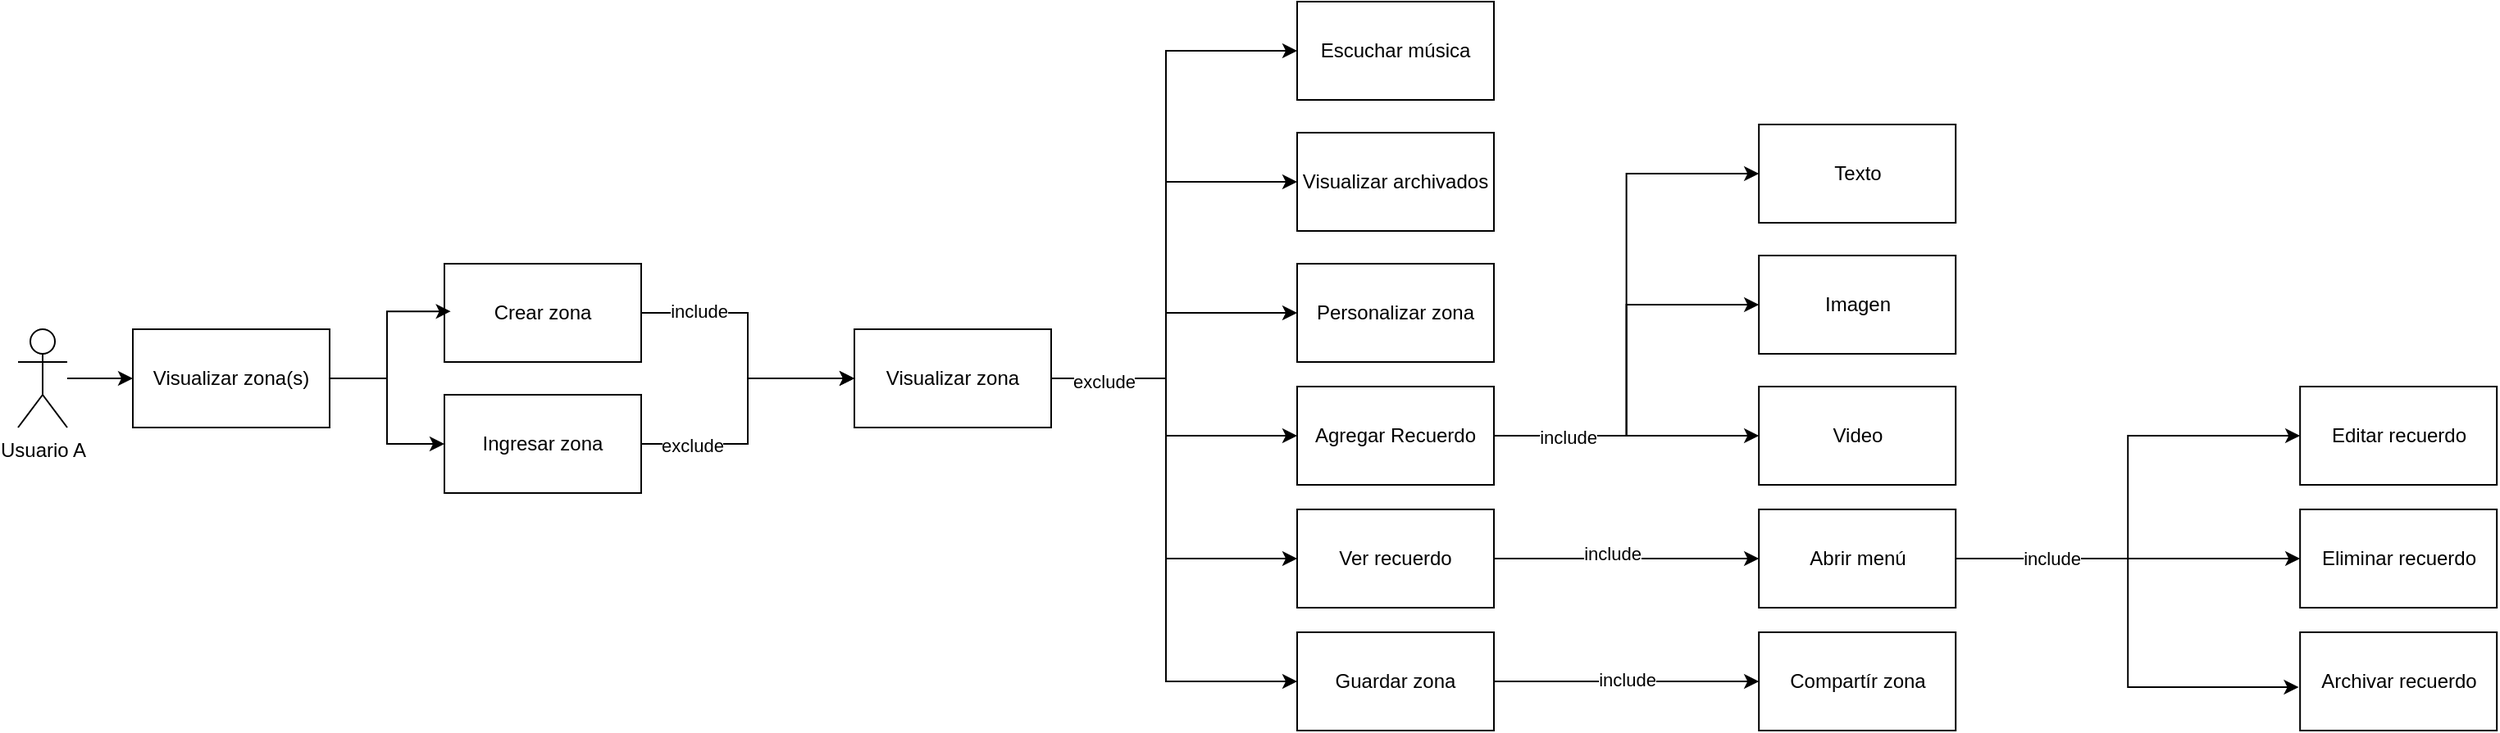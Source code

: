 <mxfile version="27.2.0">
  <diagram name="Page-1" id="tjWYGv6dYZ68JQAWaqvs">
    <mxGraphModel dx="1306" dy="711" grid="1" gridSize="10" guides="1" tooltips="1" connect="1" arrows="1" fold="1" page="1" pageScale="1" pageWidth="850" pageHeight="1100" math="0" shadow="0">
      <root>
        <mxCell id="0" />
        <mxCell id="1" parent="0" />
        <mxCell id="ekeXqVOjkHd2DoKavvex-19" style="edgeStyle=orthogonalEdgeStyle;rounded=0;orthogonalLoop=1;jettySize=auto;html=1;entryX=0;entryY=0.5;entryDx=0;entryDy=0;" parent="1" source="9AseFqFGKK6DM0dfCawy-1" target="ekeXqVOjkHd2DoKavvex-3" edge="1">
          <mxGeometry relative="1" as="geometry" />
        </mxCell>
        <mxCell id="9AseFqFGKK6DM0dfCawy-1" value="Usuario A" style="shape=umlActor;verticalLabelPosition=bottom;verticalAlign=top;html=1;outlineConnect=0;" parent="1" vertex="1">
          <mxGeometry x="80" y="290" width="30" height="60" as="geometry" />
        </mxCell>
        <mxCell id="ekeXqVOjkHd2DoKavvex-35" style="edgeStyle=orthogonalEdgeStyle;rounded=0;orthogonalLoop=1;jettySize=auto;html=1;entryX=0;entryY=0.5;entryDx=0;entryDy=0;" parent="1" source="9AseFqFGKK6DM0dfCawy-2" target="ekeXqVOjkHd2DoKavvex-22" edge="1">
          <mxGeometry relative="1" as="geometry" />
        </mxCell>
        <mxCell id="ekeXqVOjkHd2DoKavvex-57" value="include" style="edgeLabel;html=1;align=center;verticalAlign=middle;resizable=0;points=[];" parent="ekeXqVOjkHd2DoKavvex-35" vertex="1" connectable="0">
          <mxGeometry x="-0.587" y="1" relative="1" as="geometry">
            <mxPoint as="offset" />
          </mxGeometry>
        </mxCell>
        <mxCell id="9AseFqFGKK6DM0dfCawy-2" value="Crear zona" style="rounded=0;whiteSpace=wrap;html=1;" parent="1" vertex="1">
          <mxGeometry x="340" y="250" width="120" height="60" as="geometry" />
        </mxCell>
        <mxCell id="9AseFqFGKK6DM0dfCawy-5" value="Personalizar zona" style="rounded=0;whiteSpace=wrap;html=1;" parent="1" vertex="1">
          <mxGeometry x="860" y="250" width="120" height="60" as="geometry" />
        </mxCell>
        <mxCell id="9AseFqFGKK6DM0dfCawy-6" value="Editar recuerdo" style="rounded=0;whiteSpace=wrap;html=1;" parent="1" vertex="1">
          <mxGeometry x="1471.58" y="325" width="120" height="60" as="geometry" />
        </mxCell>
        <mxCell id="9AseFqFGKK6DM0dfCawy-7" value="Visualizar archivados" style="rounded=0;whiteSpace=wrap;html=1;" parent="1" vertex="1">
          <mxGeometry x="860" y="170" width="120" height="60" as="geometry" />
        </mxCell>
        <mxCell id="9AseFqFGKK6DM0dfCawy-8" value="Eliminar recuerdo" style="rounded=0;whiteSpace=wrap;html=1;" parent="1" vertex="1">
          <mxGeometry x="1471.58" y="400" width="120" height="60" as="geometry" />
        </mxCell>
        <mxCell id="ekeXqVOjkHd2DoKavvex-1" value="Archivar recuerdo" style="rounded=0;whiteSpace=wrap;html=1;" parent="1" vertex="1">
          <mxGeometry x="1471.58" y="475" width="120" height="60" as="geometry" />
        </mxCell>
        <mxCell id="ekeXqVOjkHd2DoKavvex-15" style="edgeStyle=orthogonalEdgeStyle;rounded=0;orthogonalLoop=1;jettySize=auto;html=1;exitX=1;exitY=0.5;exitDx=0;exitDy=0;" parent="1" source="ekeXqVOjkHd2DoKavvex-2" target="ekeXqVOjkHd2DoKavvex-4" edge="1">
          <mxGeometry relative="1" as="geometry" />
        </mxCell>
        <mxCell id="ekeXqVOjkHd2DoKavvex-55" value="include" style="edgeLabel;html=1;align=center;verticalAlign=middle;resizable=0;points=[];" parent="ekeXqVOjkHd2DoKavvex-15" vertex="1" connectable="0">
          <mxGeometry x="-0.006" y="1" relative="1" as="geometry">
            <mxPoint as="offset" />
          </mxGeometry>
        </mxCell>
        <mxCell id="ekeXqVOjkHd2DoKavvex-2" value="Guardar zona" style="rounded=0;whiteSpace=wrap;html=1;" parent="1" vertex="1">
          <mxGeometry x="860" y="475" width="120" height="60" as="geometry" />
        </mxCell>
        <mxCell id="ekeXqVOjkHd2DoKavvex-38" style="edgeStyle=orthogonalEdgeStyle;rounded=0;orthogonalLoop=1;jettySize=auto;html=1;exitX=1;exitY=0.5;exitDx=0;exitDy=0;entryX=0;entryY=0.5;entryDx=0;entryDy=0;" parent="1" source="ekeXqVOjkHd2DoKavvex-3" target="ekeXqVOjkHd2DoKavvex-36" edge="1">
          <mxGeometry relative="1" as="geometry" />
        </mxCell>
        <mxCell id="ekeXqVOjkHd2DoKavvex-3" value="Visualizar zona(s)" style="rounded=0;whiteSpace=wrap;html=1;" parent="1" vertex="1">
          <mxGeometry x="150" y="290" width="120" height="60" as="geometry" />
        </mxCell>
        <mxCell id="ekeXqVOjkHd2DoKavvex-4" value="Compartír zona" style="rounded=0;whiteSpace=wrap;html=1;" parent="1" vertex="1">
          <mxGeometry x="1141.58" y="475" width="120" height="60" as="geometry" />
        </mxCell>
        <mxCell id="ekeXqVOjkHd2DoKavvex-9" style="edgeStyle=orthogonalEdgeStyle;rounded=0;orthogonalLoop=1;jettySize=auto;html=1;" parent="1" source="ekeXqVOjkHd2DoKavvex-5" target="ekeXqVOjkHd2DoKavvex-6" edge="1">
          <mxGeometry relative="1" as="geometry" />
        </mxCell>
        <mxCell id="ekeXqVOjkHd2DoKavvex-53" value="include" style="edgeLabel;html=1;align=center;verticalAlign=middle;resizable=0;points=[];" parent="ekeXqVOjkHd2DoKavvex-9" vertex="1" connectable="0">
          <mxGeometry x="-0.115" y="3" relative="1" as="geometry">
            <mxPoint as="offset" />
          </mxGeometry>
        </mxCell>
        <mxCell id="ekeXqVOjkHd2DoKavvex-5" value="Ver recuerdo" style="rounded=0;whiteSpace=wrap;html=1;" parent="1" vertex="1">
          <mxGeometry x="860" y="400" width="120" height="60" as="geometry" />
        </mxCell>
        <mxCell id="ekeXqVOjkHd2DoKavvex-10" style="edgeStyle=orthogonalEdgeStyle;rounded=0;orthogonalLoop=1;jettySize=auto;html=1;exitX=1;exitY=0.5;exitDx=0;exitDy=0;entryX=0;entryY=0.5;entryDx=0;entryDy=0;" parent="1" source="ekeXqVOjkHd2DoKavvex-6" target="9AseFqFGKK6DM0dfCawy-6" edge="1">
          <mxGeometry relative="1" as="geometry" />
        </mxCell>
        <mxCell id="ekeXqVOjkHd2DoKavvex-11" style="edgeStyle=orthogonalEdgeStyle;rounded=0;orthogonalLoop=1;jettySize=auto;html=1;exitX=1;exitY=0.5;exitDx=0;exitDy=0;" parent="1" source="ekeXqVOjkHd2DoKavvex-6" target="9AseFqFGKK6DM0dfCawy-8" edge="1">
          <mxGeometry relative="1" as="geometry" />
        </mxCell>
        <mxCell id="ekeXqVOjkHd2DoKavvex-6" value="Abrir menú" style="rounded=0;whiteSpace=wrap;html=1;" parent="1" vertex="1">
          <mxGeometry x="1141.58" y="400" width="120" height="60" as="geometry" />
        </mxCell>
        <mxCell id="ekeXqVOjkHd2DoKavvex-12" style="edgeStyle=orthogonalEdgeStyle;rounded=0;orthogonalLoop=1;jettySize=auto;html=1;exitX=1;exitY=0.5;exitDx=0;exitDy=0;entryX=-0.007;entryY=0.559;entryDx=0;entryDy=0;entryPerimeter=0;" parent="1" source="ekeXqVOjkHd2DoKavvex-6" target="ekeXqVOjkHd2DoKavvex-1" edge="1">
          <mxGeometry relative="1" as="geometry" />
        </mxCell>
        <mxCell id="ekeXqVOjkHd2DoKavvex-54" value="include" style="edgeLabel;html=1;align=center;verticalAlign=middle;resizable=0;points=[];" parent="ekeXqVOjkHd2DoKavvex-12" vertex="1" connectable="0">
          <mxGeometry x="-0.597" relative="1" as="geometry">
            <mxPoint as="offset" />
          </mxGeometry>
        </mxCell>
        <mxCell id="ekeXqVOjkHd2DoKavvex-27" style="edgeStyle=orthogonalEdgeStyle;rounded=0;orthogonalLoop=1;jettySize=auto;html=1;exitX=1;exitY=0.5;exitDx=0;exitDy=0;entryX=0;entryY=0.5;entryDx=0;entryDy=0;" parent="1" target="9AseFqFGKK6DM0dfCawy-7" edge="1">
          <mxGeometry relative="1" as="geometry">
            <mxPoint x="690" y="320" as="sourcePoint" />
            <mxPoint x="770" y="200" as="targetPoint" />
            <Array as="points">
              <mxPoint x="780" y="320" />
              <mxPoint x="780" y="200" />
            </Array>
          </mxGeometry>
        </mxCell>
        <mxCell id="ekeXqVOjkHd2DoKavvex-30" style="edgeStyle=orthogonalEdgeStyle;rounded=0;orthogonalLoop=1;jettySize=auto;html=1;entryX=0;entryY=0.5;entryDx=0;entryDy=0;" parent="1" source="ekeXqVOjkHd2DoKavvex-22" target="9AseFqFGKK6DM0dfCawy-5" edge="1">
          <mxGeometry relative="1" as="geometry">
            <Array as="points">
              <mxPoint x="780" y="320" />
              <mxPoint x="780" y="280" />
            </Array>
          </mxGeometry>
        </mxCell>
        <mxCell id="ekeXqVOjkHd2DoKavvex-31" style="edgeStyle=orthogonalEdgeStyle;rounded=0;orthogonalLoop=1;jettySize=auto;html=1;exitX=1;exitY=0.5;exitDx=0;exitDy=0;entryX=0;entryY=0.5;entryDx=0;entryDy=0;" parent="1" source="ekeXqVOjkHd2DoKavvex-22" target="ekeXqVOjkHd2DoKavvex-5" edge="1">
          <mxGeometry relative="1" as="geometry">
            <Array as="points">
              <mxPoint x="780" y="320" />
              <mxPoint x="780" y="430" />
            </Array>
          </mxGeometry>
        </mxCell>
        <mxCell id="ekeXqVOjkHd2DoKavvex-33" style="edgeStyle=orthogonalEdgeStyle;rounded=0;orthogonalLoop=1;jettySize=auto;html=1;exitX=1;exitY=0.5;exitDx=0;exitDy=0;entryX=0;entryY=0.5;entryDx=0;entryDy=0;" parent="1" source="ekeXqVOjkHd2DoKavvex-22" target="ekeXqVOjkHd2DoKavvex-2" edge="1">
          <mxGeometry relative="1" as="geometry">
            <Array as="points">
              <mxPoint x="780" y="320" />
              <mxPoint x="780" y="505" />
            </Array>
          </mxGeometry>
        </mxCell>
        <mxCell id="ekeXqVOjkHd2DoKavvex-43" style="edgeStyle=orthogonalEdgeStyle;rounded=0;orthogonalLoop=1;jettySize=auto;html=1;exitX=1;exitY=0.5;exitDx=0;exitDy=0;entryX=0;entryY=0.5;entryDx=0;entryDy=0;" parent="1" source="ekeXqVOjkHd2DoKavvex-22" target="ekeXqVOjkHd2DoKavvex-42" edge="1">
          <mxGeometry relative="1" as="geometry">
            <Array as="points">
              <mxPoint x="780" y="320" />
              <mxPoint x="780" y="120" />
            </Array>
          </mxGeometry>
        </mxCell>
        <mxCell id="ekeXqVOjkHd2DoKavvex-45" style="edgeStyle=orthogonalEdgeStyle;rounded=0;orthogonalLoop=1;jettySize=auto;html=1;exitX=1;exitY=0.5;exitDx=0;exitDy=0;" parent="1" source="ekeXqVOjkHd2DoKavvex-22" target="ekeXqVOjkHd2DoKavvex-44" edge="1">
          <mxGeometry relative="1" as="geometry">
            <Array as="points">
              <mxPoint x="780" y="320" />
              <mxPoint x="780" y="355" />
            </Array>
          </mxGeometry>
        </mxCell>
        <mxCell id="ekeXqVOjkHd2DoKavvex-56" value="exclude" style="edgeLabel;html=1;align=center;verticalAlign=middle;resizable=0;points=[];" parent="ekeXqVOjkHd2DoKavvex-45" vertex="1" connectable="0">
          <mxGeometry x="-0.654" y="-2" relative="1" as="geometry">
            <mxPoint as="offset" />
          </mxGeometry>
        </mxCell>
        <mxCell id="ekeXqVOjkHd2DoKavvex-22" value="Visualizar zona" style="rounded=0;whiteSpace=wrap;html=1;" parent="1" vertex="1">
          <mxGeometry x="590" y="290" width="120" height="60" as="geometry" />
        </mxCell>
        <mxCell id="ekeXqVOjkHd2DoKavvex-25" style="edgeStyle=orthogonalEdgeStyle;rounded=0;orthogonalLoop=1;jettySize=auto;html=1;entryX=0.032;entryY=0.485;entryDx=0;entryDy=0;entryPerimeter=0;" parent="1" source="ekeXqVOjkHd2DoKavvex-3" target="9AseFqFGKK6DM0dfCawy-2" edge="1">
          <mxGeometry relative="1" as="geometry" />
        </mxCell>
        <mxCell id="ekeXqVOjkHd2DoKavvex-37" style="edgeStyle=orthogonalEdgeStyle;rounded=0;orthogonalLoop=1;jettySize=auto;html=1;exitX=1;exitY=0.5;exitDx=0;exitDy=0;entryX=0;entryY=0.5;entryDx=0;entryDy=0;" parent="1" source="ekeXqVOjkHd2DoKavvex-36" target="ekeXqVOjkHd2DoKavvex-22" edge="1">
          <mxGeometry relative="1" as="geometry" />
        </mxCell>
        <mxCell id="ekeXqVOjkHd2DoKavvex-58" value="exclude" style="edgeLabel;html=1;align=center;verticalAlign=middle;resizable=0;points=[];" parent="ekeXqVOjkHd2DoKavvex-37" vertex="1" connectable="0">
          <mxGeometry x="-0.634" y="-1" relative="1" as="geometry">
            <mxPoint as="offset" />
          </mxGeometry>
        </mxCell>
        <mxCell id="ekeXqVOjkHd2DoKavvex-36" value="Ingresar zona" style="rounded=0;whiteSpace=wrap;html=1;" parent="1" vertex="1">
          <mxGeometry x="340" y="330" width="120" height="60" as="geometry" />
        </mxCell>
        <mxCell id="ekeXqVOjkHd2DoKavvex-42" value="Escuchar música" style="rounded=0;whiteSpace=wrap;html=1;" parent="1" vertex="1">
          <mxGeometry x="860" y="90" width="120" height="60" as="geometry" />
        </mxCell>
        <mxCell id="ekeXqVOjkHd2DoKavvex-49" style="edgeStyle=orthogonalEdgeStyle;rounded=0;orthogonalLoop=1;jettySize=auto;html=1;exitX=1;exitY=0.5;exitDx=0;exitDy=0;entryX=0;entryY=0.5;entryDx=0;entryDy=0;" parent="1" source="ekeXqVOjkHd2DoKavvex-44" target="ekeXqVOjkHd2DoKavvex-46" edge="1">
          <mxGeometry relative="1" as="geometry" />
        </mxCell>
        <mxCell id="ekeXqVOjkHd2DoKavvex-50" style="edgeStyle=orthogonalEdgeStyle;rounded=0;orthogonalLoop=1;jettySize=auto;html=1;exitX=1;exitY=0.5;exitDx=0;exitDy=0;entryX=0;entryY=0.5;entryDx=0;entryDy=0;" parent="1" source="ekeXqVOjkHd2DoKavvex-44" target="ekeXqVOjkHd2DoKavvex-47" edge="1">
          <mxGeometry relative="1" as="geometry" />
        </mxCell>
        <mxCell id="ekeXqVOjkHd2DoKavvex-51" style="edgeStyle=orthogonalEdgeStyle;rounded=0;orthogonalLoop=1;jettySize=auto;html=1;exitX=1;exitY=0.5;exitDx=0;exitDy=0;" parent="1" source="ekeXqVOjkHd2DoKavvex-44" target="ekeXqVOjkHd2DoKavvex-48" edge="1">
          <mxGeometry relative="1" as="geometry" />
        </mxCell>
        <mxCell id="ekeXqVOjkHd2DoKavvex-52" value="include" style="edgeLabel;html=1;align=center;verticalAlign=middle;resizable=0;points=[];" parent="ekeXqVOjkHd2DoKavvex-51" vertex="1" connectable="0">
          <mxGeometry x="-0.442" y="-1" relative="1" as="geometry">
            <mxPoint as="offset" />
          </mxGeometry>
        </mxCell>
        <mxCell id="ekeXqVOjkHd2DoKavvex-44" value="Agregar Recuerdo" style="rounded=0;whiteSpace=wrap;html=1;" parent="1" vertex="1">
          <mxGeometry x="860" y="325" width="120" height="60" as="geometry" />
        </mxCell>
        <mxCell id="ekeXqVOjkHd2DoKavvex-46" value="Texto" style="rounded=0;whiteSpace=wrap;html=1;" parent="1" vertex="1">
          <mxGeometry x="1141.58" y="165" width="120" height="60" as="geometry" />
        </mxCell>
        <mxCell id="ekeXqVOjkHd2DoKavvex-47" value="Imagen" style="rounded=0;whiteSpace=wrap;html=1;" parent="1" vertex="1">
          <mxGeometry x="1141.58" y="245" width="120" height="60" as="geometry" />
        </mxCell>
        <mxCell id="ekeXqVOjkHd2DoKavvex-48" value="Video" style="rounded=0;whiteSpace=wrap;html=1;" parent="1" vertex="1">
          <mxGeometry x="1141.58" y="325" width="120" height="60" as="geometry" />
        </mxCell>
      </root>
    </mxGraphModel>
  </diagram>
</mxfile>
